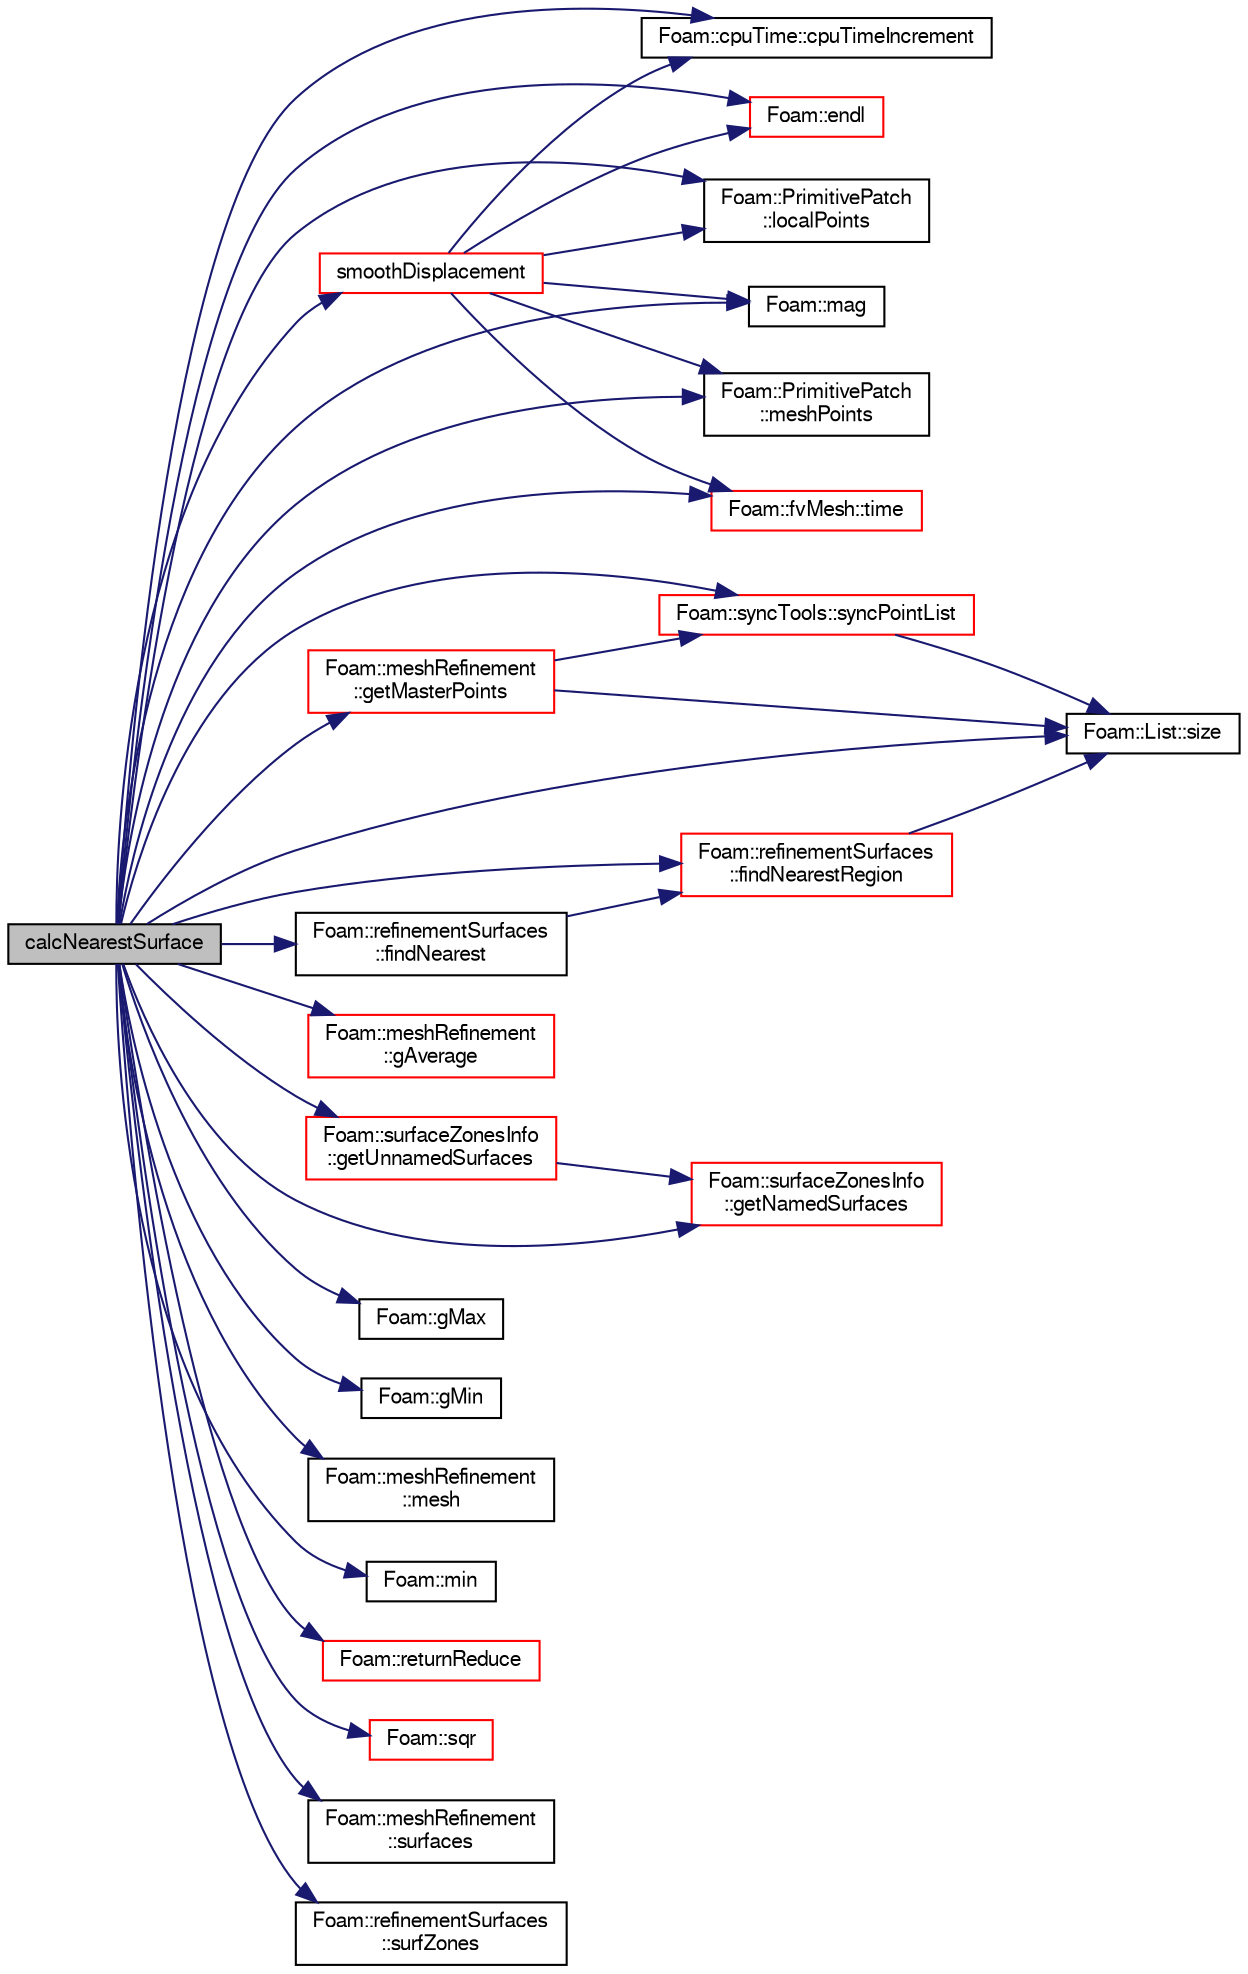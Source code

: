 digraph "calcNearestSurface"
{
  bgcolor="transparent";
  edge [fontname="FreeSans",fontsize="10",labelfontname="FreeSans",labelfontsize="10"];
  node [fontname="FreeSans",fontsize="10",shape=record];
  rankdir="LR";
  Node3610 [label="calcNearestSurface",height=0.2,width=0.4,color="black", fillcolor="grey75", style="filled", fontcolor="black"];
  Node3610 -> Node3611 [color="midnightblue",fontsize="10",style="solid",fontname="FreeSans"];
  Node3611 [label="Foam::cpuTime::cpuTimeIncrement",height=0.2,width=0.4,color="black",URL="$a28510.html#a4175329836735c8e826766a016455fa1",tooltip="Return CPU time (in seconds) since last call to cpuTimeIncrement() "];
  Node3610 -> Node3612 [color="midnightblue",fontsize="10",style="solid",fontname="FreeSans"];
  Node3612 [label="Foam::endl",height=0.2,width=0.4,color="red",URL="$a21124.html#a2db8fe02a0d3909e9351bb4275b23ce4",tooltip="Add newline and flush stream. "];
  Node3610 -> Node3614 [color="midnightblue",fontsize="10",style="solid",fontname="FreeSans"];
  Node3614 [label="Foam::refinementSurfaces\l::findNearest",height=0.2,width=0.4,color="black",URL="$a24686.html#a3e311ebb96da615d7859bbedd4c69617",tooltip="Find nearest point on surfaces. "];
  Node3614 -> Node3615 [color="midnightblue",fontsize="10",style="solid",fontname="FreeSans"];
  Node3615 [label="Foam::refinementSurfaces\l::findNearestRegion",height=0.2,width=0.4,color="red",URL="$a24686.html#a80e23a2f389ab4ce2d741d30fa067985",tooltip="Find nearest point on surfaces. Return surface and region on. "];
  Node3615 -> Node3617 [color="midnightblue",fontsize="10",style="solid",fontname="FreeSans"];
  Node3617 [label="Foam::List::size",height=0.2,width=0.4,color="black",URL="$a25694.html#a8a5f6fa29bd4b500caf186f60245b384",tooltip="Override size to be inconsistent with allocated storage. "];
  Node3610 -> Node3615 [color="midnightblue",fontsize="10",style="solid",fontname="FreeSans"];
  Node3610 -> Node3619 [color="midnightblue",fontsize="10",style="solid",fontname="FreeSans"];
  Node3619 [label="Foam::meshRefinement\l::gAverage",height=0.2,width=0.4,color="red",URL="$a24662.html#a7e4205ba28cb720bb897769658b2bcc2",tooltip="Helper: calculate average. "];
  Node3610 -> Node3706 [color="midnightblue",fontsize="10",style="solid",fontname="FreeSans"];
  Node3706 [label="Foam::meshRefinement\l::getMasterPoints",height=0.2,width=0.4,color="red",URL="$a24662.html#ab7f36dd5e2a0f638f316332f5e355ea6",tooltip="Determine master point for subset of points. If coupled. "];
  Node3706 -> Node3617 [color="midnightblue",fontsize="10",style="solid",fontname="FreeSans"];
  Node3706 -> Node3701 [color="midnightblue",fontsize="10",style="solid",fontname="FreeSans"];
  Node3701 [label="Foam::syncTools::syncPointList",height=0.2,width=0.4,color="red",URL="$a27502.html#a197ed77a9101bdfb37253bd3f507c017",tooltip="Synchronize values on all mesh points. "];
  Node3701 -> Node3617 [color="midnightblue",fontsize="10",style="solid",fontname="FreeSans"];
  Node3610 -> Node3731 [color="midnightblue",fontsize="10",style="solid",fontname="FreeSans"];
  Node3731 [label="Foam::surfaceZonesInfo\l::getNamedSurfaces",height=0.2,width=0.4,color="red",URL="$a24690.html#a59d8871cd9c916017046af1f0a57c60f",tooltip="Get indices of named surfaces (surfaces with faceZoneName) "];
  Node3610 -> Node3749 [color="midnightblue",fontsize="10",style="solid",fontname="FreeSans"];
  Node3749 [label="Foam::surfaceZonesInfo\l::getUnnamedSurfaces",height=0.2,width=0.4,color="red",URL="$a24690.html#a1f8c08324d9ad320e759f30f23b2d151",tooltip="Get indices of unnamed surfaces (surfaces without faceZoneName) "];
  Node3749 -> Node3731 [color="midnightblue",fontsize="10",style="solid",fontname="FreeSans"];
  Node3610 -> Node3751 [color="midnightblue",fontsize="10",style="solid",fontname="FreeSans"];
  Node3751 [label="Foam::gMax",height=0.2,width=0.4,color="black",URL="$a21124.html#ae8d631fb8e841947408bb711abfb1e67"];
  Node3610 -> Node3752 [color="midnightblue",fontsize="10",style="solid",fontname="FreeSans"];
  Node3752 [label="Foam::gMin",height=0.2,width=0.4,color="black",URL="$a21124.html#aca330ee6cfe7d602300dbc5905f8c9f6"];
  Node3610 -> Node3753 [color="midnightblue",fontsize="10",style="solid",fontname="FreeSans"];
  Node3753 [label="Foam::PrimitivePatch\l::localPoints",height=0.2,width=0.4,color="black",URL="$a27538.html#aca6c65ee2831bb6795149af7635640a2",tooltip="Return pointField of points in patch. "];
  Node3610 -> Node3691 [color="midnightblue",fontsize="10",style="solid",fontname="FreeSans"];
  Node3691 [label="Foam::mag",height=0.2,width=0.4,color="black",URL="$a21124.html#a929da2a3fdcf3dacbbe0487d3a330dae"];
  Node3610 -> Node3754 [color="midnightblue",fontsize="10",style="solid",fontname="FreeSans"];
  Node3754 [label="Foam::meshRefinement\l::mesh",height=0.2,width=0.4,color="black",URL="$a24662.html#a470f06cfb9b6ee887cd85d63de275607",tooltip="reference to mesh "];
  Node3610 -> Node3705 [color="midnightblue",fontsize="10",style="solid",fontname="FreeSans"];
  Node3705 [label="Foam::PrimitivePatch\l::meshPoints",height=0.2,width=0.4,color="black",URL="$a27538.html#a52e3a457780fe74b31d39dc046bce1d8",tooltip="Return labelList of mesh points in patch. They are constructed. "];
  Node3610 -> Node3755 [color="midnightblue",fontsize="10",style="solid",fontname="FreeSans"];
  Node3755 [label="Foam::min",height=0.2,width=0.4,color="black",URL="$a21124.html#a253e112ad2d56d96230ff39ea7f442dc"];
  Node3610 -> Node3756 [color="midnightblue",fontsize="10",style="solid",fontname="FreeSans"];
  Node3756 [label="Foam::returnReduce",height=0.2,width=0.4,color="red",URL="$a21124.html#a8d528a67d2a9c6fe4fb94bc86872624b"];
  Node3610 -> Node3617 [color="midnightblue",fontsize="10",style="solid",fontname="FreeSans"];
  Node3610 -> Node3760 [color="midnightblue",fontsize="10",style="solid",fontname="FreeSans"];
  Node3760 [label="smoothDisplacement",height=0.2,width=0.4,color="red",URL="$a24622.html#ab9edad6f253859d05fb0b849fc55f5e2",tooltip="Smooth the displacement field to the internal. "];
  Node3760 -> Node3612 [color="midnightblue",fontsize="10",style="solid",fontname="FreeSans"];
  Node3760 -> Node3770 [color="midnightblue",fontsize="10",style="solid",fontname="FreeSans"];
  Node3770 [label="Foam::fvMesh::time",height=0.2,width=0.4,color="red",URL="$a22766.html#a0d94096809fe3376b29a2a29ca11bb18",tooltip="Return the top-level database. "];
  Node3760 -> Node3611 [color="midnightblue",fontsize="10",style="solid",fontname="FreeSans"];
  Node3760 -> Node3691 [color="midnightblue",fontsize="10",style="solid",fontname="FreeSans"];
  Node3760 -> Node3705 [color="midnightblue",fontsize="10",style="solid",fontname="FreeSans"];
  Node3760 -> Node3753 [color="midnightblue",fontsize="10",style="solid",fontname="FreeSans"];
  Node3610 -> Node3816 [color="midnightblue",fontsize="10",style="solid",fontname="FreeSans"];
  Node3816 [label="Foam::sqr",height=0.2,width=0.4,color="red",URL="$a21124.html#a277dc11c581d53826ab5090b08f3b17b"];
  Node3610 -> Node4102 [color="midnightblue",fontsize="10",style="solid",fontname="FreeSans"];
  Node4102 [label="Foam::meshRefinement\l::surfaces",height=0.2,width=0.4,color="black",URL="$a24662.html#a3ea0e63e90d6b46bd8364245e32afb33",tooltip="reference to surface search engines "];
  Node3610 -> Node3806 [color="midnightblue",fontsize="10",style="solid",fontname="FreeSans"];
  Node3806 [label="Foam::refinementSurfaces\l::surfZones",height=0.2,width=0.4,color="black",URL="$a24686.html#ab01f5ea8179426ce11414d1e1fee91e5"];
  Node3610 -> Node3701 [color="midnightblue",fontsize="10",style="solid",fontname="FreeSans"];
  Node3610 -> Node3770 [color="midnightblue",fontsize="10",style="solid",fontname="FreeSans"];
}
